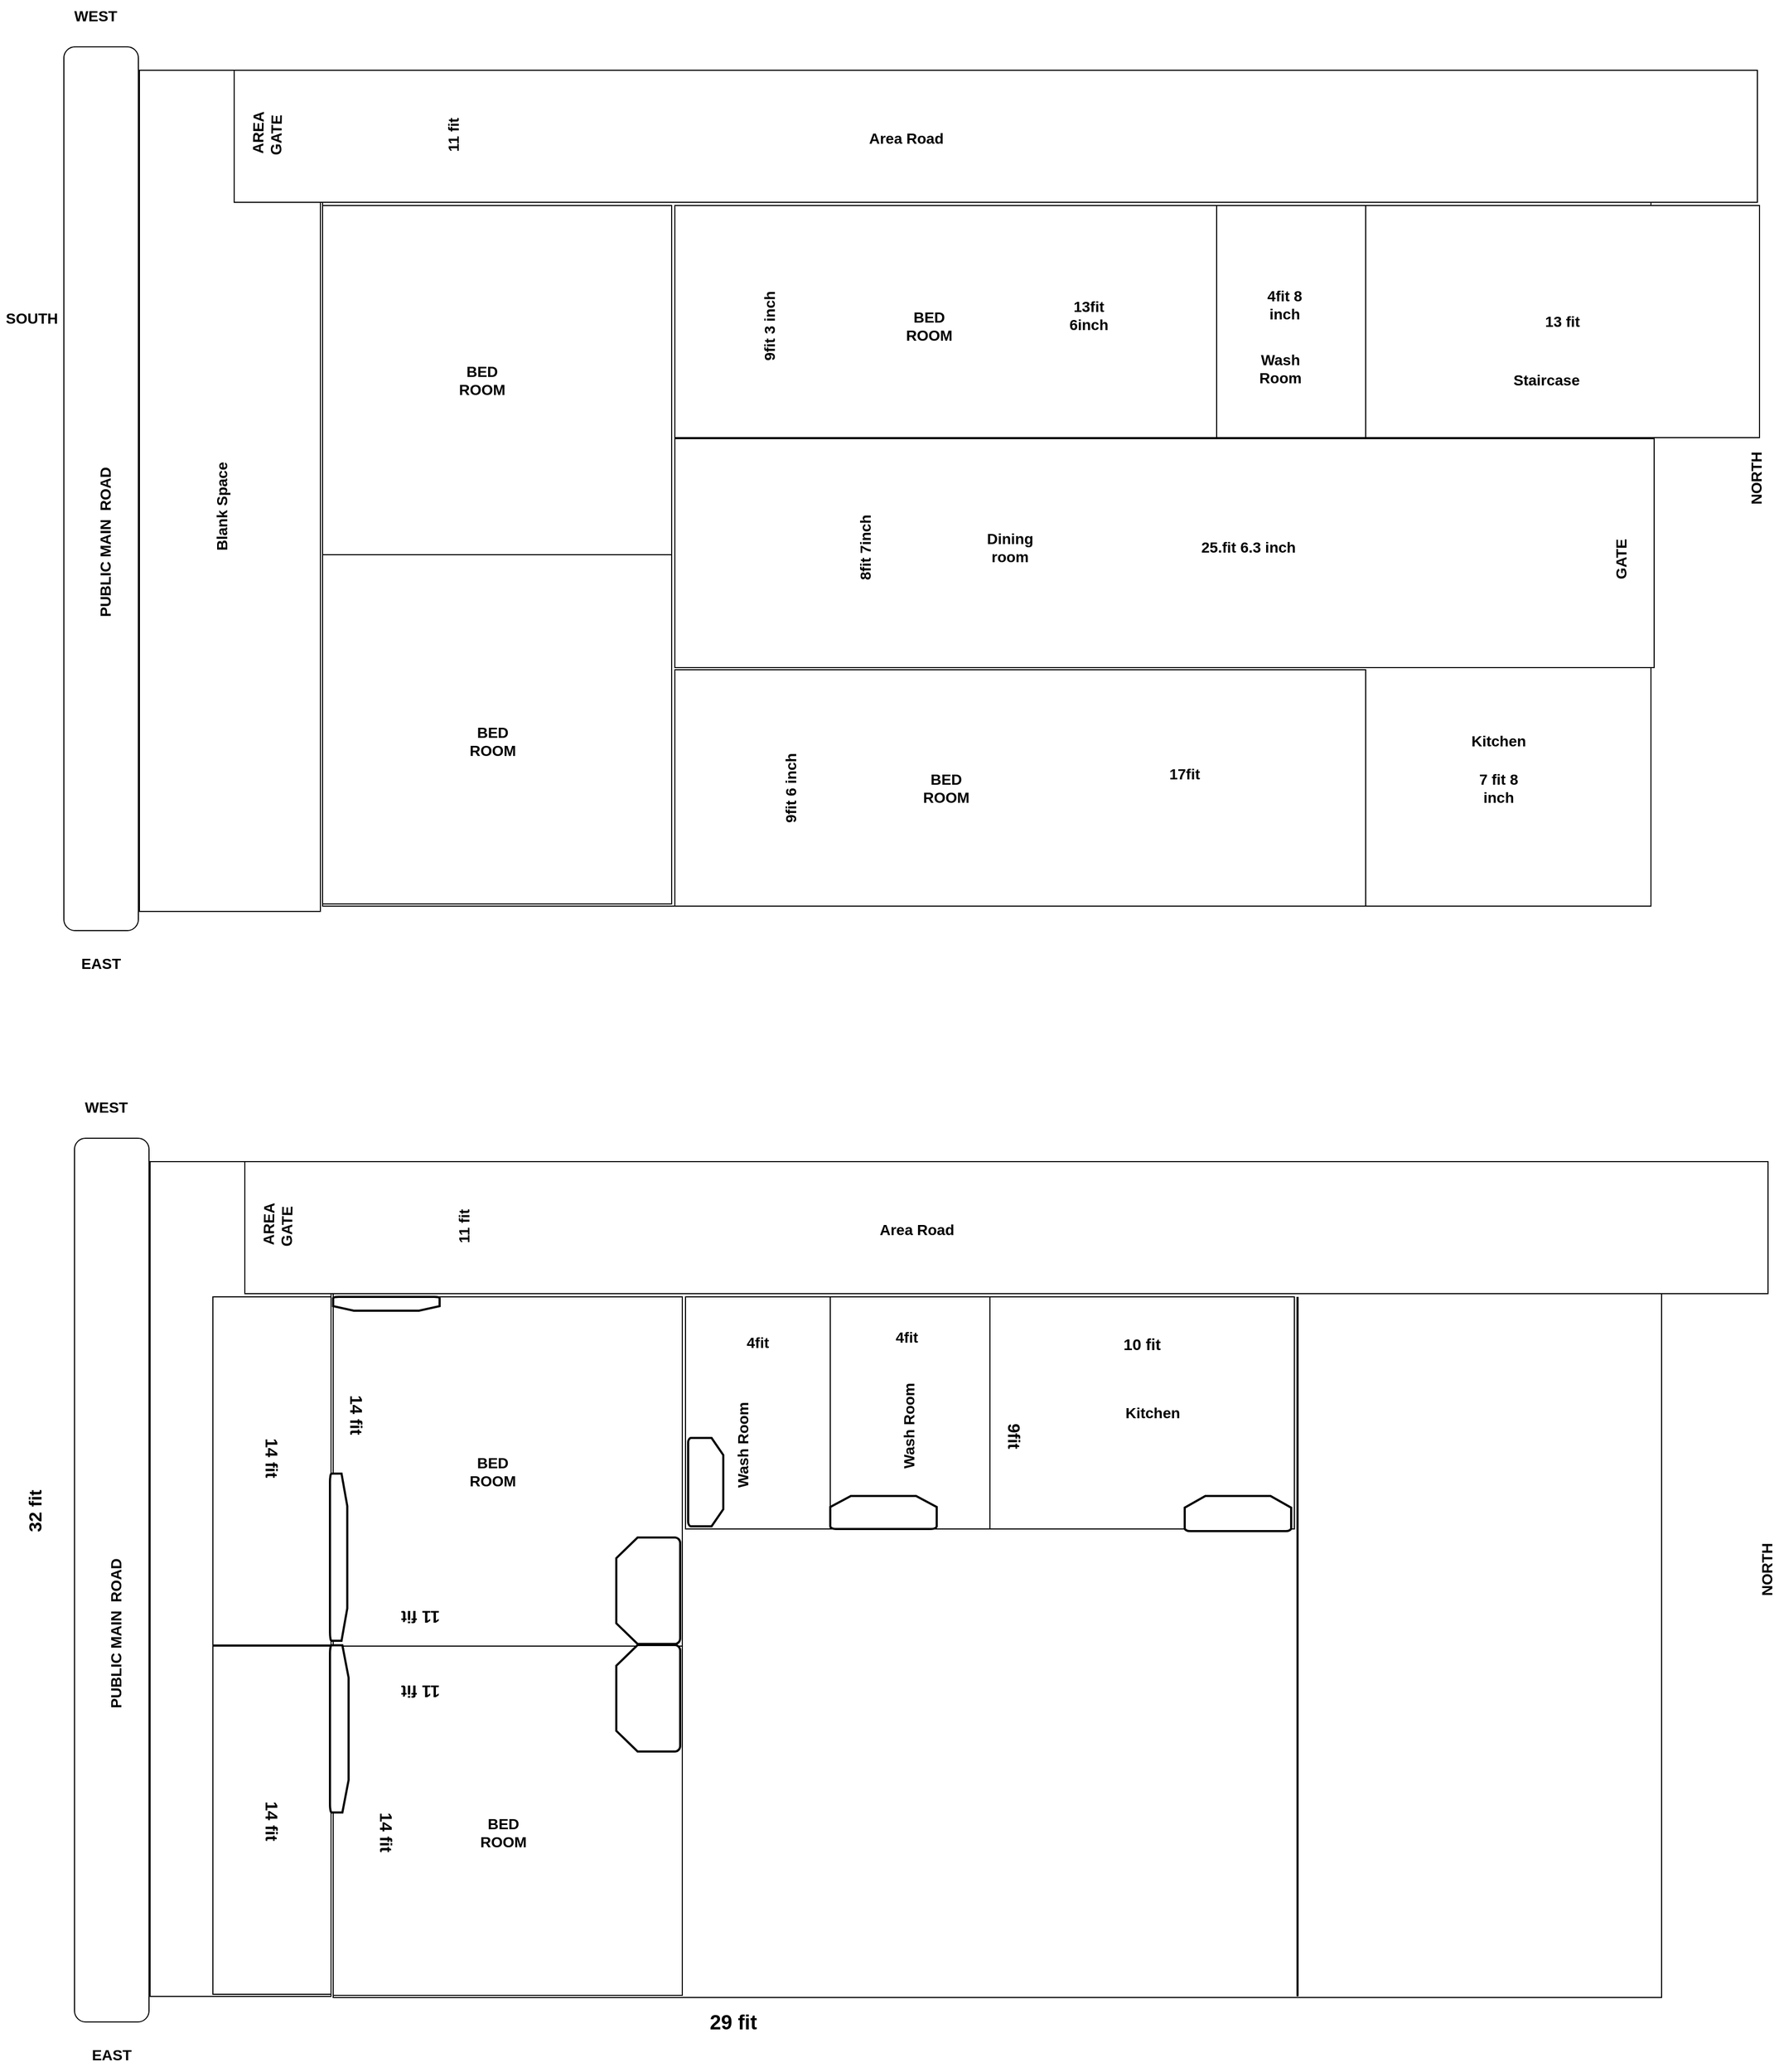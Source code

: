 <mxfile version="26.2.2">
  <diagram name="1st floor" id="KPouFY5jENLB8fUOII4G">
    <mxGraphModel dx="2709" dy="2843" grid="1" gridSize="10" guides="1" tooltips="1" connect="1" arrows="1" fold="1" page="1" pageScale="1" pageWidth="850" pageHeight="1100" math="0" shadow="0">
      <root>
        <mxCell id="0" />
        <mxCell id="1" parent="0" />
        <mxCell id="4CRqliBf5WWVCHQqqkXn-5" value="SOUTH" style="text;html=1;align=center;verticalAlign=middle;whiteSpace=wrap;rounded=0;fontStyle=1;fontSize=14;" parent="1" vertex="1">
          <mxGeometry y="280" width="60" height="30" as="geometry" />
        </mxCell>
        <mxCell id="ySoQRKo-TK0MONDgtf1Y-8" value="" style="group" vertex="1" connectable="0" parent="1">
          <mxGeometry x="60" y="-4" width="1605" height="920" as="geometry" />
        </mxCell>
        <mxCell id="4CRqliBf5WWVCHQqqkXn-2" value="" style="rounded=1;whiteSpace=wrap;html=1;fontSize=14;fontStyle=1" parent="ySoQRKo-TK0MONDgtf1Y-8" vertex="1">
          <mxGeometry y="44" width="70" height="830" as="geometry" />
        </mxCell>
        <mxCell id="4CRqliBf5WWVCHQqqkXn-3" value="WEST" style="text;html=1;align=center;verticalAlign=middle;whiteSpace=wrap;rounded=0;fontSize=14;fontStyle=1" parent="ySoQRKo-TK0MONDgtf1Y-8" vertex="1">
          <mxGeometry width="60" height="30" as="geometry" />
        </mxCell>
        <mxCell id="4CRqliBf5WWVCHQqqkXn-4" value="EAST" style="text;html=1;align=center;verticalAlign=middle;whiteSpace=wrap;rounded=0;fontSize=14;fontStyle=1" parent="ySoQRKo-TK0MONDgtf1Y-8" vertex="1">
          <mxGeometry x="5" y="890" width="60" height="30" as="geometry" />
        </mxCell>
        <mxCell id="4CRqliBf5WWVCHQqqkXn-6" value="NORTH" style="text;html=1;align=center;verticalAlign=middle;whiteSpace=wrap;rounded=0;rotation=-90;fontStyle=1;fontSize=14;" parent="ySoQRKo-TK0MONDgtf1Y-8" vertex="1">
          <mxGeometry x="1560" y="434" width="60" height="30" as="geometry" />
        </mxCell>
        <mxCell id="4CRqliBf5WWVCHQqqkXn-19" value="" style="rounded=0;whiteSpace=wrap;html=1;fontSize=14;fontStyle=1" parent="ySoQRKo-TK0MONDgtf1Y-8" vertex="1">
          <mxGeometry x="243" y="67" width="1248" height="784" as="geometry" />
        </mxCell>
        <mxCell id="4CRqliBf5WWVCHQqqkXn-24" value="" style="whiteSpace=wrap;html=1;aspect=fixed;fontSize=14;fontStyle=1" parent="ySoQRKo-TK0MONDgtf1Y-8" vertex="1">
          <mxGeometry x="243" y="193" width="328" height="328" as="geometry" />
        </mxCell>
        <mxCell id="4CRqliBf5WWVCHQqqkXn-27" value="" style="whiteSpace=wrap;html=1;aspect=fixed;fontSize=14;fontStyle=1" parent="ySoQRKo-TK0MONDgtf1Y-8" vertex="1">
          <mxGeometry x="243" y="521" width="328" height="328" as="geometry" />
        </mxCell>
        <mxCell id="4CRqliBf5WWVCHQqqkXn-34" value="PUBLIC MAIN&amp;nbsp; ROAD" style="text;html=1;align=center;verticalAlign=middle;whiteSpace=wrap;rounded=0;rotation=-90;fontSize=14;fontStyle=1" parent="ySoQRKo-TK0MONDgtf1Y-8" vertex="1">
          <mxGeometry x="-100" y="494" width="278" height="30" as="geometry" />
        </mxCell>
        <mxCell id="4CRqliBf5WWVCHQqqkXn-35" value="" style="rounded=0;whiteSpace=wrap;html=1;fontSize=14;fontStyle=1" parent="ySoQRKo-TK0MONDgtf1Y-8" vertex="1">
          <mxGeometry x="574" y="412" width="920" height="215" as="geometry" />
        </mxCell>
        <mxCell id="4CRqliBf5WWVCHQqqkXn-37" value="8fit 7inch" style="text;html=1;align=center;verticalAlign=middle;whiteSpace=wrap;rounded=0;fontSize=14;fontStyle=1;rotation=-90;" parent="ySoQRKo-TK0MONDgtf1Y-8" vertex="1">
          <mxGeometry x="683" y="499" width="140" height="30" as="geometry" />
        </mxCell>
        <mxCell id="4CRqliBf5WWVCHQqqkXn-38" value="25.fit 6.3 inch" style="text;html=1;align=center;verticalAlign=middle;whiteSpace=wrap;rounded=0;fontSize=14;fontStyle=1" parent="ySoQRKo-TK0MONDgtf1Y-8" vertex="1">
          <mxGeometry x="973" y="499" width="280" height="30" as="geometry" />
        </mxCell>
        <mxCell id="4CRqliBf5WWVCHQqqkXn-43" value="" style="rounded=0;whiteSpace=wrap;html=1;fontSize=14;fontStyle=1" parent="ySoQRKo-TK0MONDgtf1Y-8" vertex="1">
          <mxGeometry x="574" y="629" width="649" height="222" as="geometry" />
        </mxCell>
        <mxCell id="4CRqliBf5WWVCHQqqkXn-44" value="9fit 6 inch" style="text;html=1;align=center;verticalAlign=middle;whiteSpace=wrap;rounded=0;rotation=-90;fontSize=14;fontStyle=1" parent="ySoQRKo-TK0MONDgtf1Y-8" vertex="1">
          <mxGeometry x="633" y="725" width="100" height="30" as="geometry" />
        </mxCell>
        <mxCell id="4CRqliBf5WWVCHQqqkXn-47" value="17fit" style="text;html=1;align=center;verticalAlign=middle;whiteSpace=wrap;rounded=0;fontSize=14;fontStyle=1" parent="ySoQRKo-TK0MONDgtf1Y-8" vertex="1">
          <mxGeometry x="1023" y="712" width="60" height="30" as="geometry" />
        </mxCell>
        <mxCell id="4CRqliBf5WWVCHQqqkXn-48" value="" style="rounded=0;whiteSpace=wrap;html=1;fontSize=14;fontStyle=1" parent="ySoQRKo-TK0MONDgtf1Y-8" vertex="1">
          <mxGeometry x="574" y="193" width="509" height="218" as="geometry" />
        </mxCell>
        <mxCell id="4CRqliBf5WWVCHQqqkXn-49" value="9fit 3 inch" style="text;html=1;align=center;verticalAlign=middle;whiteSpace=wrap;rounded=0;rotation=-90;fontSize=14;fontStyle=1" parent="ySoQRKo-TK0MONDgtf1Y-8" vertex="1">
          <mxGeometry x="613" y="291" width="100" height="30" as="geometry" />
        </mxCell>
        <mxCell id="4CRqliBf5WWVCHQqqkXn-50" value="13fit 6inch" style="text;html=1;align=center;verticalAlign=middle;whiteSpace=wrap;rounded=0;fontSize=14;fontStyle=1" parent="ySoQRKo-TK0MONDgtf1Y-8" vertex="1">
          <mxGeometry x="933" y="281" width="60" height="30" as="geometry" />
        </mxCell>
        <mxCell id="4CRqliBf5WWVCHQqqkXn-51" value="" style="rounded=0;whiteSpace=wrap;html=1;fontSize=14;fontStyle=1" parent="ySoQRKo-TK0MONDgtf1Y-8" vertex="1">
          <mxGeometry x="1083" y="193" width="140" height="218" as="geometry" />
        </mxCell>
        <mxCell id="4CRqliBf5WWVCHQqqkXn-52" value="4fit 8 inch" style="text;html=1;align=center;verticalAlign=middle;whiteSpace=wrap;rounded=0;fontSize=14;fontStyle=1" parent="ySoQRKo-TK0MONDgtf1Y-8" vertex="1">
          <mxGeometry x="1117" y="271" width="60" height="30" as="geometry" />
        </mxCell>
        <mxCell id="4CRqliBf5WWVCHQqqkXn-53" value="7 fit 8 inch" style="text;html=1;align=center;verticalAlign=middle;whiteSpace=wrap;rounded=0;fontSize=14;fontStyle=1" parent="ySoQRKo-TK0MONDgtf1Y-8" vertex="1">
          <mxGeometry x="1318" y="725" width="60" height="30" as="geometry" />
        </mxCell>
        <mxCell id="4CRqliBf5WWVCHQqqkXn-54" value="GATE" style="text;html=1;align=center;verticalAlign=middle;whiteSpace=wrap;rounded=0;rotation=-90;fontSize=14;fontStyle=1" parent="ySoQRKo-TK0MONDgtf1Y-8" vertex="1">
          <mxGeometry x="1413" y="510" width="100" height="30" as="geometry" />
        </mxCell>
        <mxCell id="4CRqliBf5WWVCHQqqkXn-55" value="" style="rounded=0;whiteSpace=wrap;html=1;fontSize=14;fontStyle=1" parent="ySoQRKo-TK0MONDgtf1Y-8" vertex="1">
          <mxGeometry x="1223" y="193" width="370" height="218" as="geometry" />
        </mxCell>
        <mxCell id="4CRqliBf5WWVCHQqqkXn-56" value="13 fit" style="text;html=1;align=center;verticalAlign=middle;whiteSpace=wrap;rounded=0;fontSize=14;fontStyle=1" parent="ySoQRKo-TK0MONDgtf1Y-8" vertex="1">
          <mxGeometry x="1378" y="287" width="60" height="30" as="geometry" />
        </mxCell>
        <mxCell id="4CRqliBf5WWVCHQqqkXn-58" value="Kitchen" style="text;html=1;align=center;verticalAlign=middle;whiteSpace=wrap;rounded=0;fontSize=14;fontStyle=1" parent="ySoQRKo-TK0MONDgtf1Y-8" vertex="1">
          <mxGeometry x="1318" y="681" width="60" height="30" as="geometry" />
        </mxCell>
        <mxCell id="4CRqliBf5WWVCHQqqkXn-59" value="Wash Room" style="text;html=1;align=center;verticalAlign=middle;whiteSpace=wrap;rounded=0;fontSize=14;fontStyle=1" parent="ySoQRKo-TK0MONDgtf1Y-8" vertex="1">
          <mxGeometry x="1113" y="331" width="60" height="30" as="geometry" />
        </mxCell>
        <mxCell id="4CRqliBf5WWVCHQqqkXn-60" value="Staircase" style="text;html=1;align=center;verticalAlign=middle;whiteSpace=wrap;rounded=0;fontSize=14;fontStyle=1" parent="ySoQRKo-TK0MONDgtf1Y-8" vertex="1">
          <mxGeometry x="1363" y="342" width="60" height="30" as="geometry" />
        </mxCell>
        <mxCell id="4CRqliBf5WWVCHQqqkXn-61" value="BED ROOM" style="text;html=1;align=center;verticalAlign=middle;whiteSpace=wrap;rounded=0;fontSize=14;fontStyle=1" parent="ySoQRKo-TK0MONDgtf1Y-8" vertex="1">
          <mxGeometry x="363" y="342" width="60" height="30" as="geometry" />
        </mxCell>
        <mxCell id="4CRqliBf5WWVCHQqqkXn-62" value="BED ROOM" style="text;html=1;align=center;verticalAlign=middle;whiteSpace=wrap;rounded=0;fontSize=14;fontStyle=1" parent="ySoQRKo-TK0MONDgtf1Y-8" vertex="1">
          <mxGeometry x="373" y="681" width="60" height="30" as="geometry" />
        </mxCell>
        <mxCell id="4CRqliBf5WWVCHQqqkXn-63" value="BED ROOM" style="text;html=1;align=center;verticalAlign=middle;whiteSpace=wrap;rounded=0;fontSize=14;fontStyle=1" parent="ySoQRKo-TK0MONDgtf1Y-8" vertex="1">
          <mxGeometry x="783" y="291" width="60" height="30" as="geometry" />
        </mxCell>
        <mxCell id="4CRqliBf5WWVCHQqqkXn-64" value="BED ROOM" style="text;html=1;align=center;verticalAlign=middle;whiteSpace=wrap;rounded=0;fontSize=14;fontStyle=1" parent="ySoQRKo-TK0MONDgtf1Y-8" vertex="1">
          <mxGeometry x="798.5" y="725" width="60" height="30" as="geometry" />
        </mxCell>
        <mxCell id="4CRqliBf5WWVCHQqqkXn-65" value="Dining room" style="text;html=1;align=center;verticalAlign=middle;whiteSpace=wrap;rounded=0;fontSize=14;fontStyle=1" parent="ySoQRKo-TK0MONDgtf1Y-8" vertex="1">
          <mxGeometry x="858.5" y="499" width="60" height="30" as="geometry" />
        </mxCell>
        <mxCell id="ySoQRKo-TK0MONDgtf1Y-1" value="" style="rounded=0;whiteSpace=wrap;html=1;fontSize=14;" vertex="1" parent="ySoQRKo-TK0MONDgtf1Y-8">
          <mxGeometry x="71" y="66" width="170" height="790" as="geometry" />
        </mxCell>
        <mxCell id="ySoQRKo-TK0MONDgtf1Y-3" value="" style="rounded=0;html=1;fontSize=14;fontStyle=1;whiteSpace=wrap;textShadow=0;" vertex="1" parent="ySoQRKo-TK0MONDgtf1Y-8">
          <mxGeometry x="160" y="66" width="1431" height="124" as="geometry" />
        </mxCell>
        <mxCell id="ySoQRKo-TK0MONDgtf1Y-4" value="&amp;nbsp;AREA GATE" style="text;html=1;align=center;verticalAlign=middle;whiteSpace=wrap;rounded=0;rotation=-89;fontSize=14;fontStyle=1" vertex="1" parent="ySoQRKo-TK0MONDgtf1Y-8">
          <mxGeometry x="160" y="111.5" width="60" height="30" as="geometry" />
        </mxCell>
        <mxCell id="ySoQRKo-TK0MONDgtf1Y-5" value="11 fit" style="text;html=1;align=center;verticalAlign=middle;whiteSpace=wrap;rounded=0;rotation=-90;fontStyle=1;fontSize=14;" vertex="1" parent="ySoQRKo-TK0MONDgtf1Y-8">
          <mxGeometry x="333" y="111.5" width="65" height="30" as="geometry" />
        </mxCell>
        <mxCell id="ySoQRKo-TK0MONDgtf1Y-6" value="Area Road" style="text;html=1;align=center;verticalAlign=middle;whiteSpace=wrap;rounded=0;fontSize=14;fontStyle=1" vertex="1" parent="ySoQRKo-TK0MONDgtf1Y-8">
          <mxGeometry x="718.5" y="114.5" width="144.5" height="30" as="geometry" />
        </mxCell>
        <mxCell id="ySoQRKo-TK0MONDgtf1Y-7" value="Blank Space" style="text;html=1;align=center;verticalAlign=middle;whiteSpace=wrap;rounded=0;rotation=-90;fontSize=14;fontStyle=1" vertex="1" parent="ySoQRKo-TK0MONDgtf1Y-8">
          <mxGeometry x="74" y="460.5" width="148" height="30" as="geometry" />
        </mxCell>
        <mxCell id="ySoQRKo-TK0MONDgtf1Y-9" value="" style="group" vertex="1" connectable="0" parent="1">
          <mxGeometry x="70" y="1021" width="1605" height="920" as="geometry" />
        </mxCell>
        <mxCell id="ySoQRKo-TK0MONDgtf1Y-10" value="" style="rounded=1;whiteSpace=wrap;html=1;fontSize=14;fontStyle=1" vertex="1" parent="ySoQRKo-TK0MONDgtf1Y-9">
          <mxGeometry y="44" width="70" height="830" as="geometry" />
        </mxCell>
        <mxCell id="ySoQRKo-TK0MONDgtf1Y-11" value="WEST" style="text;html=1;align=center;verticalAlign=middle;whiteSpace=wrap;rounded=0;fontSize=14;fontStyle=1" vertex="1" parent="ySoQRKo-TK0MONDgtf1Y-9">
          <mxGeometry width="60" height="30" as="geometry" />
        </mxCell>
        <mxCell id="ySoQRKo-TK0MONDgtf1Y-12" value="EAST" style="text;html=1;align=center;verticalAlign=middle;whiteSpace=wrap;rounded=0;fontSize=14;fontStyle=1" vertex="1" parent="ySoQRKo-TK0MONDgtf1Y-9">
          <mxGeometry x="5" y="890" width="60" height="30" as="geometry" />
        </mxCell>
        <mxCell id="ySoQRKo-TK0MONDgtf1Y-13" value="NORTH" style="text;html=1;align=center;verticalAlign=middle;whiteSpace=wrap;rounded=0;rotation=-90;fontStyle=1;fontSize=14;" vertex="1" parent="ySoQRKo-TK0MONDgtf1Y-9">
          <mxGeometry x="1560" y="434" width="60" height="30" as="geometry" />
        </mxCell>
        <mxCell id="ySoQRKo-TK0MONDgtf1Y-14" value="" style="rounded=0;whiteSpace=wrap;html=1;fontSize=14;fontStyle=1" vertex="1" parent="ySoQRKo-TK0MONDgtf1Y-9">
          <mxGeometry x="243" y="67" width="1248" height="784" as="geometry" />
        </mxCell>
        <mxCell id="ySoQRKo-TK0MONDgtf1Y-15" value="" style="whiteSpace=wrap;html=1;aspect=fixed;fontSize=14;fontStyle=1" vertex="1" parent="ySoQRKo-TK0MONDgtf1Y-9">
          <mxGeometry x="243" y="193" width="328" height="328" as="geometry" />
        </mxCell>
        <mxCell id="ySoQRKo-TK0MONDgtf1Y-16" value="" style="whiteSpace=wrap;html=1;aspect=fixed;fontSize=14;fontStyle=1" vertex="1" parent="ySoQRKo-TK0MONDgtf1Y-9">
          <mxGeometry x="243" y="521" width="328" height="328" as="geometry" />
        </mxCell>
        <mxCell id="ySoQRKo-TK0MONDgtf1Y-17" value="PUBLIC MAIN&amp;nbsp; ROAD" style="text;html=1;align=center;verticalAlign=middle;whiteSpace=wrap;rounded=0;rotation=-90;fontSize=14;fontStyle=1" vertex="1" parent="ySoQRKo-TK0MONDgtf1Y-9">
          <mxGeometry x="-100" y="494" width="278" height="30" as="geometry" />
        </mxCell>
        <mxCell id="ySoQRKo-TK0MONDgtf1Y-27" value="" style="rounded=0;whiteSpace=wrap;html=1;fontSize=14;fontStyle=1" vertex="1" parent="ySoQRKo-TK0MONDgtf1Y-9">
          <mxGeometry x="574" y="193" width="136" height="218" as="geometry" />
        </mxCell>
        <mxCell id="ySoQRKo-TK0MONDgtf1Y-28" value="4fit" style="text;html=1;align=center;verticalAlign=middle;whiteSpace=wrap;rounded=0;fontSize=14;fontStyle=1" vertex="1" parent="ySoQRKo-TK0MONDgtf1Y-9">
          <mxGeometry x="614" y="230" width="56" height="12" as="geometry" />
        </mxCell>
        <mxCell id="ySoQRKo-TK0MONDgtf1Y-34" value="Wash Room" style="text;html=1;align=center;verticalAlign=middle;whiteSpace=wrap;rounded=0;fontSize=14;fontStyle=1;rotation=-90;" vertex="1" parent="ySoQRKo-TK0MONDgtf1Y-9">
          <mxGeometry x="568" y="317" width="120" height="30" as="geometry" />
        </mxCell>
        <mxCell id="ySoQRKo-TK0MONDgtf1Y-36" value="BED ROOM" style="text;html=1;align=center;verticalAlign=middle;whiteSpace=wrap;rounded=0;fontSize=14;fontStyle=1" vertex="1" parent="ySoQRKo-TK0MONDgtf1Y-9">
          <mxGeometry x="363" y="342" width="60" height="30" as="geometry" />
        </mxCell>
        <mxCell id="ySoQRKo-TK0MONDgtf1Y-37" value="BED ROOM" style="text;html=1;align=center;verticalAlign=middle;whiteSpace=wrap;rounded=0;fontSize=14;fontStyle=1" vertex="1" parent="ySoQRKo-TK0MONDgtf1Y-9">
          <mxGeometry x="373" y="681" width="60" height="30" as="geometry" />
        </mxCell>
        <mxCell id="ySoQRKo-TK0MONDgtf1Y-41" value="" style="rounded=0;whiteSpace=wrap;html=1;fontSize=14;" vertex="1" parent="ySoQRKo-TK0MONDgtf1Y-9">
          <mxGeometry x="71" y="66" width="170" height="784" as="geometry" />
        </mxCell>
        <mxCell id="ySoQRKo-TK0MONDgtf1Y-42" value="" style="rounded=0;html=1;fontSize=14;fontStyle=1;whiteSpace=wrap;textShadow=0;" vertex="1" parent="ySoQRKo-TK0MONDgtf1Y-9">
          <mxGeometry x="160" y="66" width="1431" height="124" as="geometry" />
        </mxCell>
        <mxCell id="ySoQRKo-TK0MONDgtf1Y-43" value="&amp;nbsp;AREA GATE" style="text;html=1;align=center;verticalAlign=middle;whiteSpace=wrap;rounded=0;rotation=-89;fontSize=14;fontStyle=1" vertex="1" parent="ySoQRKo-TK0MONDgtf1Y-9">
          <mxGeometry x="160" y="111.5" width="60" height="30" as="geometry" />
        </mxCell>
        <mxCell id="ySoQRKo-TK0MONDgtf1Y-44" value="11 fit" style="text;html=1;align=center;verticalAlign=middle;whiteSpace=wrap;rounded=0;rotation=-90;fontStyle=1;fontSize=14;" vertex="1" parent="ySoQRKo-TK0MONDgtf1Y-9">
          <mxGeometry x="333" y="111.5" width="65" height="30" as="geometry" />
        </mxCell>
        <mxCell id="ySoQRKo-TK0MONDgtf1Y-45" value="Area Road" style="text;html=1;align=center;verticalAlign=middle;whiteSpace=wrap;rounded=0;fontSize=14;fontStyle=1" vertex="1" parent="ySoQRKo-TK0MONDgtf1Y-9">
          <mxGeometry x="718.5" y="114.5" width="144.5" height="30" as="geometry" />
        </mxCell>
        <mxCell id="ySoQRKo-TK0MONDgtf1Y-46" value="Blank Space" style="text;html=1;align=center;verticalAlign=middle;whiteSpace=wrap;rounded=0;rotation=-90;fontSize=14;fontStyle=1" vertex="1" parent="ySoQRKo-TK0MONDgtf1Y-9">
          <mxGeometry x="74" y="460.5" width="148" height="30" as="geometry" />
        </mxCell>
        <mxCell id="ySoQRKo-TK0MONDgtf1Y-47" value="" style="strokeWidth=2;html=1;shape=mxgraph.flowchart.loop_limit;whiteSpace=wrap;rotation=-90;" vertex="1" parent="ySoQRKo-TK0MONDgtf1Y-9">
          <mxGeometry x="489" y="439" width="100" height="60" as="geometry" />
        </mxCell>
        <mxCell id="ySoQRKo-TK0MONDgtf1Y-48" value="" style="rounded=0;whiteSpace=wrap;html=1;" vertex="1" parent="ySoQRKo-TK0MONDgtf1Y-9">
          <mxGeometry x="130" y="193" width="111" height="327" as="geometry" />
        </mxCell>
        <mxCell id="ySoQRKo-TK0MONDgtf1Y-49" value="" style="rounded=0;whiteSpace=wrap;html=1;" vertex="1" parent="ySoQRKo-TK0MONDgtf1Y-9">
          <mxGeometry x="130" y="521" width="111" height="327" as="geometry" />
        </mxCell>
        <mxCell id="ySoQRKo-TK0MONDgtf1Y-61" value="" style="rounded=0;whiteSpace=wrap;html=1;fontSize=14;fontStyle=1" vertex="1" parent="ySoQRKo-TK0MONDgtf1Y-9">
          <mxGeometry x="860" y="193" width="286" height="218" as="geometry" />
        </mxCell>
        <mxCell id="ySoQRKo-TK0MONDgtf1Y-62" value="" style="strokeWidth=2;html=1;shape=mxgraph.flowchart.loop_limit;whiteSpace=wrap;rotation=-90;" vertex="1" parent="ySoQRKo-TK0MONDgtf1Y-9">
          <mxGeometry x="489" y="540" width="100" height="60" as="geometry" />
        </mxCell>
        <mxCell id="ySoQRKo-TK0MONDgtf1Y-64" value="" style="strokeWidth=2;html=1;shape=mxgraph.flowchart.loop_limit;whiteSpace=wrap;rotation=90;" vertex="1" parent="ySoQRKo-TK0MONDgtf1Y-9">
          <mxGeometry x="169.63" y="429.37" width="157" height="16.25" as="geometry" />
        </mxCell>
        <mxCell id="ySoQRKo-TK0MONDgtf1Y-65" value="" style="strokeWidth=2;html=1;shape=mxgraph.flowchart.loop_limit;whiteSpace=wrap;rotation=90;" vertex="1" parent="ySoQRKo-TK0MONDgtf1Y-9">
          <mxGeometry x="170.25" y="590" width="157" height="17.5" as="geometry" />
        </mxCell>
        <mxCell id="ySoQRKo-TK0MONDgtf1Y-66" value="" style="strokeWidth=2;html=1;shape=mxgraph.flowchart.loop_limit;whiteSpace=wrap;rotation=-180;" vertex="1" parent="ySoQRKo-TK0MONDgtf1Y-9">
          <mxGeometry x="243" y="193" width="100" height="13" as="geometry" />
        </mxCell>
        <mxCell id="ySoQRKo-TK0MONDgtf1Y-67" value="" style="line;strokeWidth=2;direction=south;html=1;" vertex="1" parent="ySoQRKo-TK0MONDgtf1Y-9">
          <mxGeometry x="1144" y="193" width="10" height="657" as="geometry" />
        </mxCell>
        <mxCell id="ySoQRKo-TK0MONDgtf1Y-68" value="14 fit" style="text;html=1;align=center;verticalAlign=middle;whiteSpace=wrap;rounded=0;fontStyle=1;fontSize=16;rotation=90;" vertex="1" parent="ySoQRKo-TK0MONDgtf1Y-9">
          <mxGeometry x="155.5" y="329" width="60" height="30" as="geometry" />
        </mxCell>
        <mxCell id="ySoQRKo-TK0MONDgtf1Y-70" value="Kitchen" style="text;html=1;align=center;verticalAlign=middle;whiteSpace=wrap;rounded=0;fontSize=14;fontStyle=1" vertex="1" parent="ySoQRKo-TK0MONDgtf1Y-9">
          <mxGeometry x="983" y="287" width="60" height="30" as="geometry" />
        </mxCell>
        <mxCell id="ySoQRKo-TK0MONDgtf1Y-72" value="9fit" style="text;html=1;align=center;verticalAlign=middle;whiteSpace=wrap;rounded=0;rotation=90;fontStyle=1;fontSize=16;" vertex="1" parent="ySoQRKo-TK0MONDgtf1Y-9">
          <mxGeometry x="853" y="309" width="60" height="30" as="geometry" />
        </mxCell>
        <mxCell id="ySoQRKo-TK0MONDgtf1Y-74" value="29 fit" style="text;html=1;align=center;verticalAlign=middle;whiteSpace=wrap;rounded=0;fontSize=19;fontStyle=1" vertex="1" parent="ySoQRKo-TK0MONDgtf1Y-9">
          <mxGeometry x="589" y="860" width="60" height="30" as="geometry" />
        </mxCell>
        <mxCell id="ySoQRKo-TK0MONDgtf1Y-76" value="14 fit" style="text;html=1;align=center;verticalAlign=middle;whiteSpace=wrap;rounded=0;fontStyle=1;fontSize=16;rotation=90;" vertex="1" parent="ySoQRKo-TK0MONDgtf1Y-9">
          <mxGeometry x="155.5" y="670" width="60" height="30" as="geometry" />
        </mxCell>
        <mxCell id="ySoQRKo-TK0MONDgtf1Y-77" value="14 fit" style="text;html=1;align=center;verticalAlign=middle;whiteSpace=wrap;rounded=0;fontStyle=1;fontSize=16;rotation=90;" vertex="1" parent="ySoQRKo-TK0MONDgtf1Y-9">
          <mxGeometry x="263" y="681" width="60" height="30" as="geometry" />
        </mxCell>
        <mxCell id="ySoQRKo-TK0MONDgtf1Y-78" value="11 fit" style="text;html=1;align=center;verticalAlign=middle;whiteSpace=wrap;rounded=0;fontStyle=1;fontSize=16;rotation=-180;" vertex="1" parent="ySoQRKo-TK0MONDgtf1Y-9">
          <mxGeometry x="295" y="549" width="60" height="30" as="geometry" />
        </mxCell>
        <mxCell id="ySoQRKo-TK0MONDgtf1Y-79" value="" style="rounded=0;whiteSpace=wrap;html=1;fontSize=14;fontStyle=1" vertex="1" parent="ySoQRKo-TK0MONDgtf1Y-9">
          <mxGeometry x="710" y="193" width="150" height="218" as="geometry" />
        </mxCell>
        <mxCell id="ySoQRKo-TK0MONDgtf1Y-80" value="Wash Room" style="text;html=1;align=center;verticalAlign=middle;whiteSpace=wrap;rounded=0;fontSize=14;fontStyle=1;rotation=-90;" vertex="1" parent="ySoQRKo-TK0MONDgtf1Y-9">
          <mxGeometry x="706" y="299" width="156" height="30" as="geometry" />
        </mxCell>
        <mxCell id="ySoQRKo-TK0MONDgtf1Y-81" value="" style="strokeWidth=2;html=1;shape=mxgraph.flowchart.loop_limit;whiteSpace=wrap;rotation=0;" vertex="1" parent="ySoQRKo-TK0MONDgtf1Y-9">
          <mxGeometry x="1043" y="380" width="100" height="33" as="geometry" />
        </mxCell>
        <mxCell id="ySoQRKo-TK0MONDgtf1Y-82" value="" style="strokeWidth=2;html=1;shape=mxgraph.flowchart.loop_limit;whiteSpace=wrap;rotation=0;" vertex="1" parent="ySoQRKo-TK0MONDgtf1Y-9">
          <mxGeometry x="710" y="380" width="100" height="31" as="geometry" />
        </mxCell>
        <mxCell id="ySoQRKo-TK0MONDgtf1Y-83" value="" style="strokeWidth=2;html=1;shape=mxgraph.flowchart.loop_limit;whiteSpace=wrap;rotation=90;" vertex="1" parent="ySoQRKo-TK0MONDgtf1Y-9">
          <mxGeometry x="551.5" y="350.5" width="83" height="33" as="geometry" />
        </mxCell>
        <mxCell id="ySoQRKo-TK0MONDgtf1Y-84" value="11 fit" style="text;html=1;align=center;verticalAlign=middle;whiteSpace=wrap;rounded=0;fontStyle=1;fontSize=16;rotation=-180;" vertex="1" parent="ySoQRKo-TK0MONDgtf1Y-9">
          <mxGeometry x="295" y="479" width="60" height="30" as="geometry" />
        </mxCell>
        <mxCell id="ySoQRKo-TK0MONDgtf1Y-85" value="14 fit" style="text;html=1;align=center;verticalAlign=middle;whiteSpace=wrap;rounded=0;fontStyle=1;fontSize=16;rotation=90;" vertex="1" parent="ySoQRKo-TK0MONDgtf1Y-9">
          <mxGeometry x="235" y="289" width="60" height="30" as="geometry" />
        </mxCell>
        <mxCell id="ySoQRKo-TK0MONDgtf1Y-87" value="4fit" style="text;html=1;align=center;verticalAlign=middle;whiteSpace=wrap;rounded=0;fontSize=14;fontStyle=1" vertex="1" parent="ySoQRKo-TK0MONDgtf1Y-9">
          <mxGeometry x="754" y="219" width="56" height="23" as="geometry" />
        </mxCell>
        <mxCell id="ySoQRKo-TK0MONDgtf1Y-88" value="10 fit" style="text;html=1;align=center;verticalAlign=middle;whiteSpace=wrap;rounded=0;fontSize=15;fontStyle=1" vertex="1" parent="ySoQRKo-TK0MONDgtf1Y-9">
          <mxGeometry x="973" y="222" width="60" height="30" as="geometry" />
        </mxCell>
        <mxCell id="ySoQRKo-TK0MONDgtf1Y-73" value="32 fit" style="text;html=1;align=center;verticalAlign=middle;whiteSpace=wrap;rounded=0;rotation=-90;fontSize=17;fontStyle=1" vertex="1" parent="1">
          <mxGeometry x="4" y="1400" width="60" height="30" as="geometry" />
        </mxCell>
      </root>
    </mxGraphModel>
  </diagram>
</mxfile>
